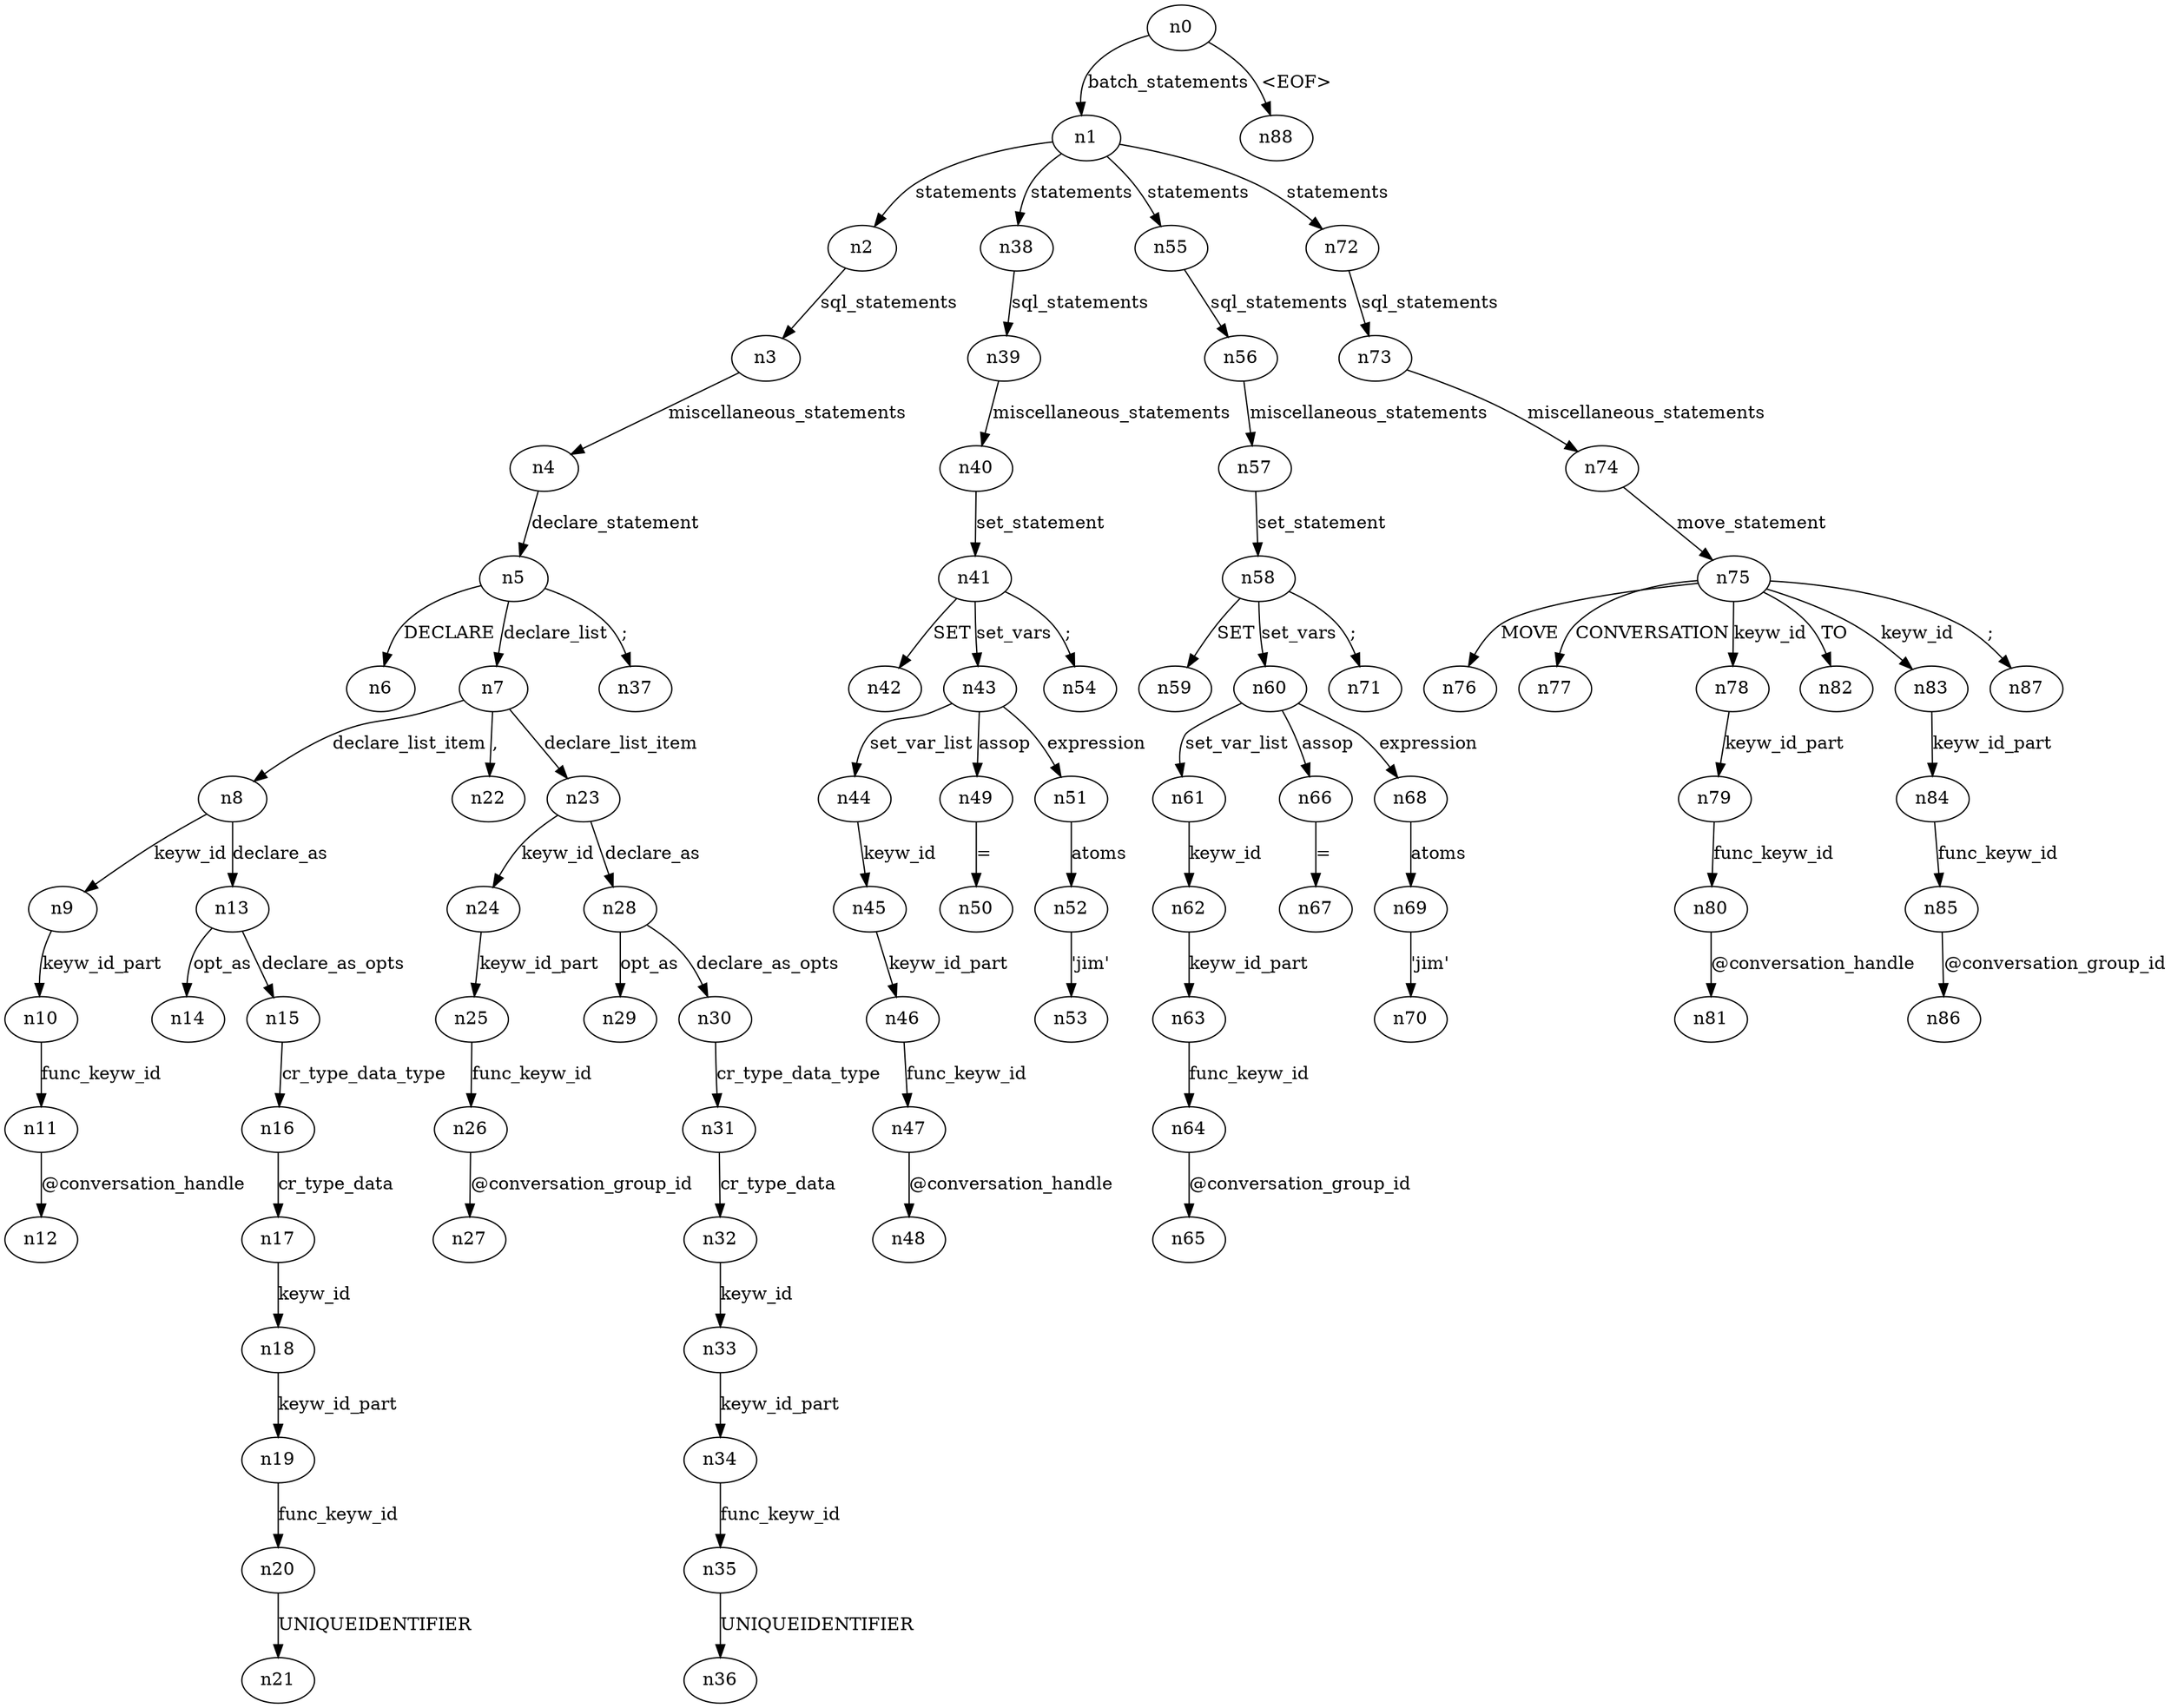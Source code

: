 digraph ParseTree {
  n0 -> n1 [label="batch_statements"];
  n1 -> n2 [label="statements"];
  n2 -> n3 [label="sql_statements"];
  n3 -> n4 [label="miscellaneous_statements"];
  n4 -> n5 [label="declare_statement"];
  n5 -> n6 [label="DECLARE"];
  n5 -> n7 [label="declare_list"];
  n7 -> n8 [label="declare_list_item"];
  n8 -> n9 [label="keyw_id"];
  n9 -> n10 [label="keyw_id_part"];
  n10 -> n11 [label="func_keyw_id"];
  n11 -> n12 [label="@conversation_handle"];
  n8 -> n13 [label="declare_as"];
  n13 -> n14 [label="opt_as"];
  n13 -> n15 [label="declare_as_opts"];
  n15 -> n16 [label="cr_type_data_type"];
  n16 -> n17 [label="cr_type_data"];
  n17 -> n18 [label="keyw_id"];
  n18 -> n19 [label="keyw_id_part"];
  n19 -> n20 [label="func_keyw_id"];
  n20 -> n21 [label="UNIQUEIDENTIFIER"];
  n7 -> n22 [label=","];
  n7 -> n23 [label="declare_list_item"];
  n23 -> n24 [label="keyw_id"];
  n24 -> n25 [label="keyw_id_part"];
  n25 -> n26 [label="func_keyw_id"];
  n26 -> n27 [label="@conversation_group_id"];
  n23 -> n28 [label="declare_as"];
  n28 -> n29 [label="opt_as"];
  n28 -> n30 [label="declare_as_opts"];
  n30 -> n31 [label="cr_type_data_type"];
  n31 -> n32 [label="cr_type_data"];
  n32 -> n33 [label="keyw_id"];
  n33 -> n34 [label="keyw_id_part"];
  n34 -> n35 [label="func_keyw_id"];
  n35 -> n36 [label="UNIQUEIDENTIFIER"];
  n5 -> n37 [label=";"];
  n1 -> n38 [label="statements"];
  n38 -> n39 [label="sql_statements"];
  n39 -> n40 [label="miscellaneous_statements"];
  n40 -> n41 [label="set_statement"];
  n41 -> n42 [label="SET"];
  n41 -> n43 [label="set_vars"];
  n43 -> n44 [label="set_var_list"];
  n44 -> n45 [label="keyw_id"];
  n45 -> n46 [label="keyw_id_part"];
  n46 -> n47 [label="func_keyw_id"];
  n47 -> n48 [label="@conversation_handle"];
  n43 -> n49 [label="assop"];
  n49 -> n50 [label="="];
  n43 -> n51 [label="expression"];
  n51 -> n52 [label="atoms"];
  n52 -> n53 [label="'jim'"];
  n41 -> n54 [label=";"];
  n1 -> n55 [label="statements"];
  n55 -> n56 [label="sql_statements"];
  n56 -> n57 [label="miscellaneous_statements"];
  n57 -> n58 [label="set_statement"];
  n58 -> n59 [label="SET"];
  n58 -> n60 [label="set_vars"];
  n60 -> n61 [label="set_var_list"];
  n61 -> n62 [label="keyw_id"];
  n62 -> n63 [label="keyw_id_part"];
  n63 -> n64 [label="func_keyw_id"];
  n64 -> n65 [label="@conversation_group_id"];
  n60 -> n66 [label="assop"];
  n66 -> n67 [label="="];
  n60 -> n68 [label="expression"];
  n68 -> n69 [label="atoms"];
  n69 -> n70 [label="'jim'"];
  n58 -> n71 [label=";"];
  n1 -> n72 [label="statements"];
  n72 -> n73 [label="sql_statements"];
  n73 -> n74 [label="miscellaneous_statements"];
  n74 -> n75 [label="move_statement"];
  n75 -> n76 [label="MOVE"];
  n75 -> n77 [label="CONVERSATION"];
  n75 -> n78 [label="keyw_id"];
  n78 -> n79 [label="keyw_id_part"];
  n79 -> n80 [label="func_keyw_id"];
  n80 -> n81 [label="@conversation_handle"];
  n75 -> n82 [label="TO"];
  n75 -> n83 [label="keyw_id"];
  n83 -> n84 [label="keyw_id_part"];
  n84 -> n85 [label="func_keyw_id"];
  n85 -> n86 [label="@conversation_group_id"];
  n75 -> n87 [label=";"];
  n0 -> n88 [label="<EOF>"];
}